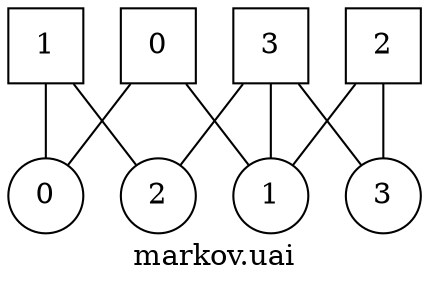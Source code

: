 graph "markov.uai" {
node [shape=circle, fixedsize=true]; V0 [label=0]; V1 [label=1]; V2 [label=2]; V3 [label=3];
node [shape=square, fixedsize=true]; F0 [label=0]; F1 [label=1]; F2 [label=2]; F3 [label=3];
F0 -- V0;
F0 -- V1;
F1 -- V0;
F1 -- V2;
F2 -- V1;
F2 -- V3;
F3 -- V1;
F3 -- V2;
F3 -- V3;
overlap=scale;
label="markov.uai";
}